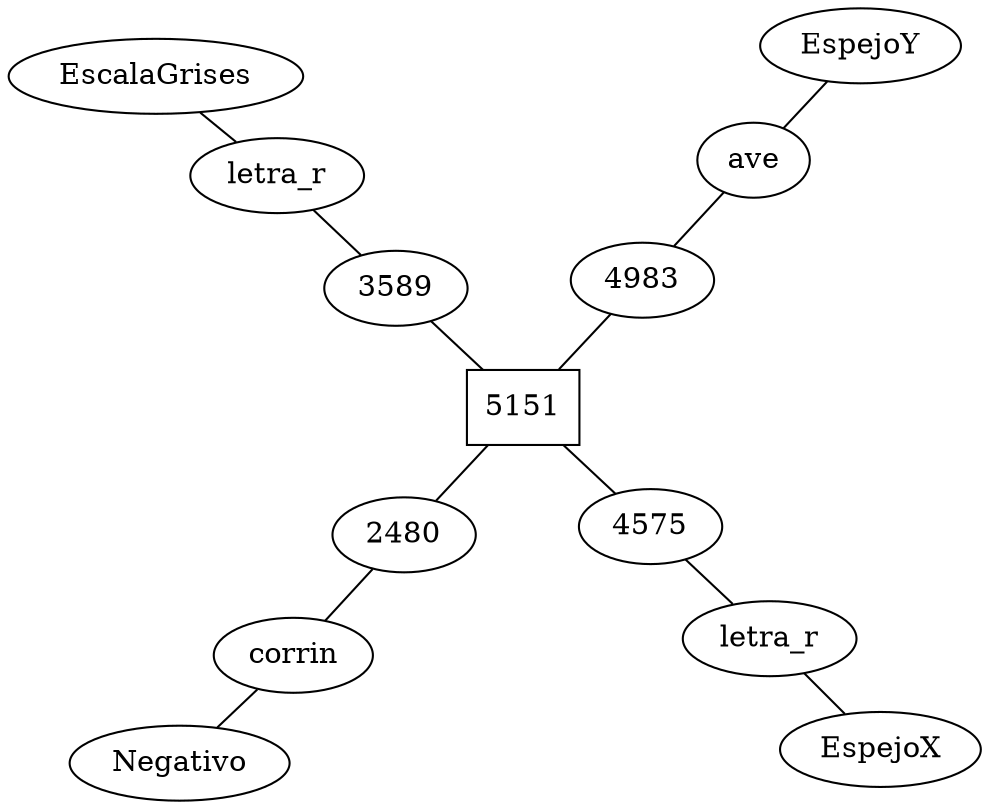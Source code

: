 graph grafoDirigido{ 
 rankdir=LR; 
 node [shape=box]; layout=neato; 
 nodo00[label="5151"]; 
node [shape = ellipse]; 
nodo01[label="2480" ]; 
nodo11[label="corrin" ]; 
nodo21[label="Negativo" ]; 
nodo02[label="3589" ]; 
nodo12[label="letra_r" ]; 
nodo22[label="EscalaGrises" ]; 
nodo03[label="4575" ]; 
nodo13[label="letra_r" ]; 
nodo23[label="EspejoX" ]; 
nodo04[label="4983" ]; 
nodo14[label="ave" ]; 
nodo24[label="EspejoY" ]; 
nodo00 -- nodo01 -- nodo11 -- nodo21[len=1.00]; 
nodo00 -- nodo02 -- nodo12 -- nodo22[len=1.00]; 
nodo00 -- nodo03 -- nodo13 -- nodo23[len=1.00]; 
nodo00 -- nodo04 -- nodo14 -- nodo24[len=1.00]; 

}